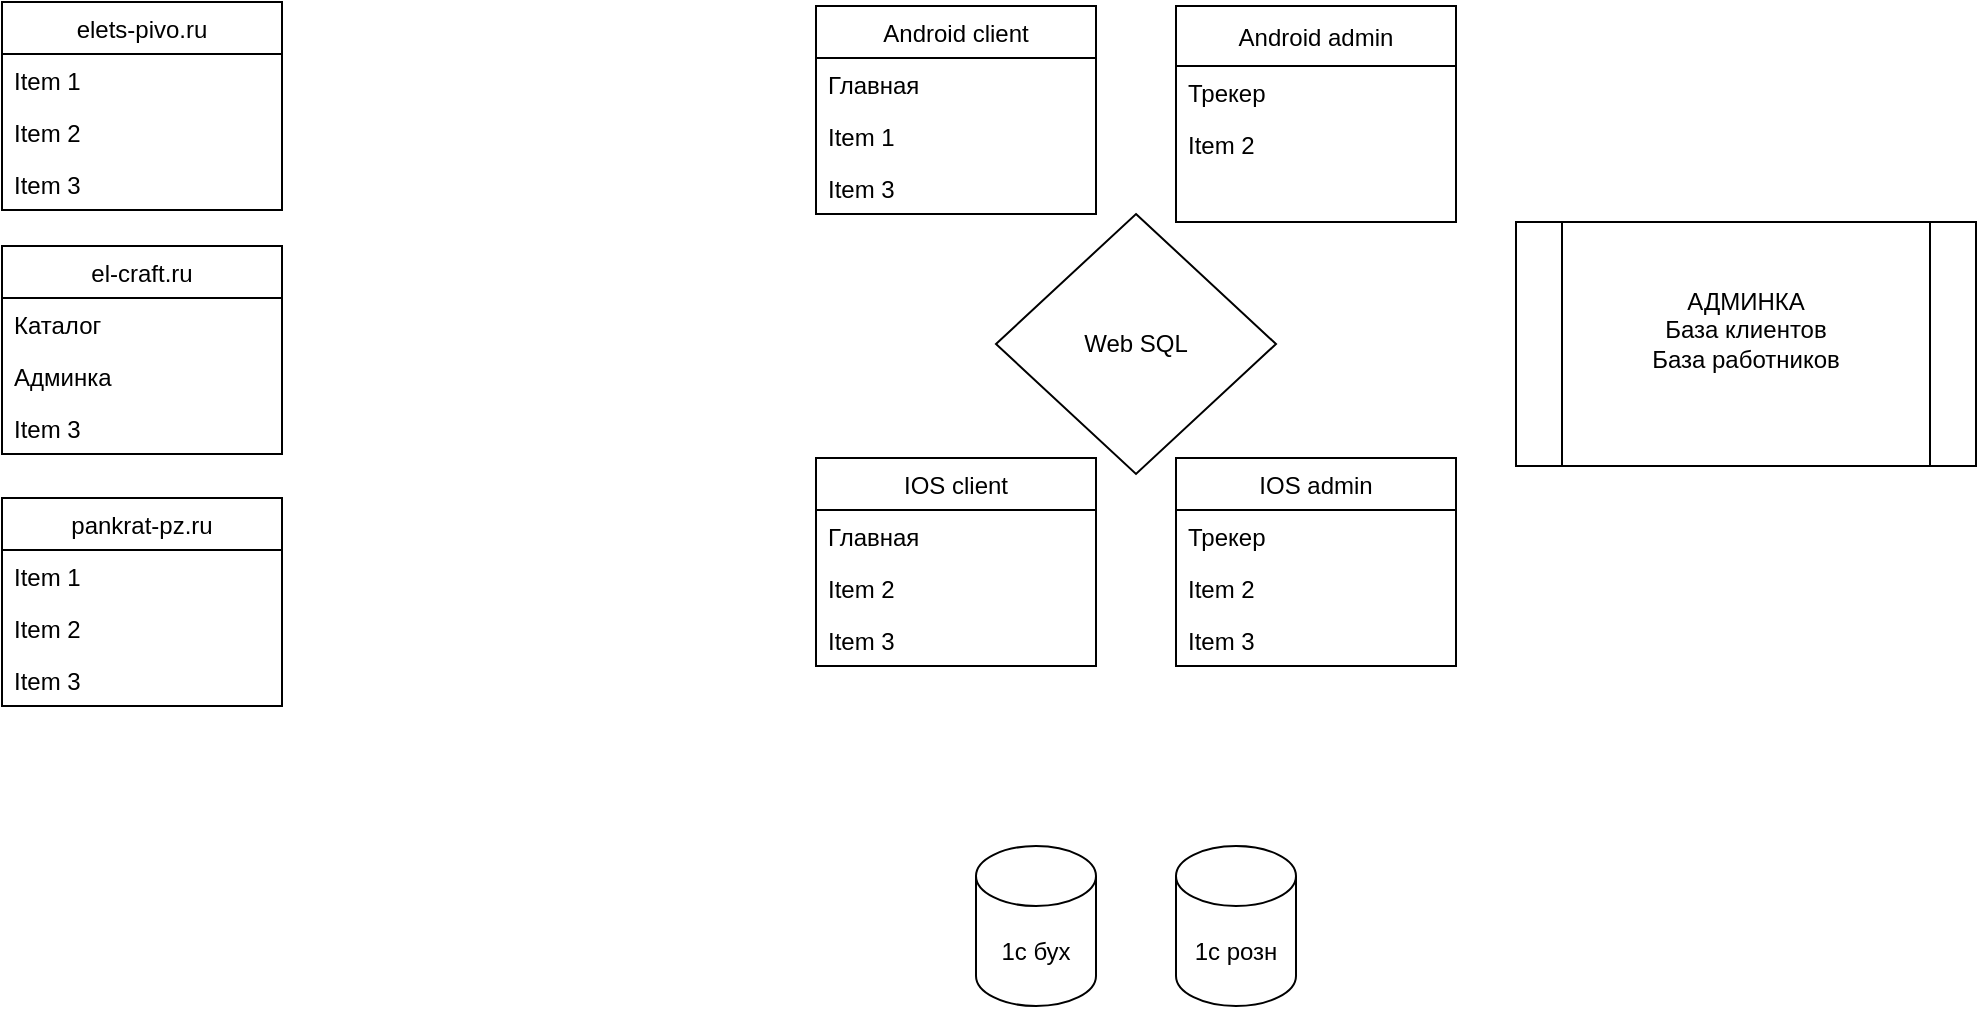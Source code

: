 <mxfile version="14.8.5" type="github">
  <diagram id="C5RBs43oDa-KdzZeNtuy" name="Page-1">
    <mxGraphModel dx="4721" dy="2940" grid="1" gridSize="10" guides="1" tooltips="1" connect="1" arrows="1" fold="1" page="1" pageScale="1" pageWidth="827" pageHeight="1169" math="0" shadow="0">
      <root>
        <mxCell id="WIyWlLk6GJQsqaUBKTNV-0" />
        <mxCell id="WIyWlLk6GJQsqaUBKTNV-1" parent="WIyWlLk6GJQsqaUBKTNV-0" />
        <mxCell id="-sns4NqIji67uF8h9QIk-0" value="Android admin" style="swimlane;fontStyle=0;childLayout=stackLayout;horizontal=1;startSize=30;horizontalStack=0;resizeParent=1;resizeParentMax=0;resizeLast=0;collapsible=1;marginBottom=0;" vertex="1" parent="WIyWlLk6GJQsqaUBKTNV-1">
          <mxGeometry x="-240" y="-190" width="140" height="108" as="geometry">
            <mxRectangle x="-240" y="-190" width="110" height="30" as="alternateBounds" />
          </mxGeometry>
        </mxCell>
        <mxCell id="-sns4NqIji67uF8h9QIk-1" value="Трекер" style="text;strokeColor=none;fillColor=none;align=left;verticalAlign=top;spacingLeft=4;spacingRight=4;overflow=hidden;rotatable=0;points=[[0,0.5],[1,0.5]];portConstraint=eastwest;" vertex="1" parent="-sns4NqIji67uF8h9QIk-0">
          <mxGeometry y="30" width="140" height="26" as="geometry" />
        </mxCell>
        <mxCell id="-sns4NqIji67uF8h9QIk-2" value="Item 2" style="text;strokeColor=none;fillColor=none;align=left;verticalAlign=top;spacingLeft=4;spacingRight=4;overflow=hidden;rotatable=0;points=[[0,0.5],[1,0.5]];portConstraint=eastwest;" vertex="1" parent="-sns4NqIji67uF8h9QIk-0">
          <mxGeometry y="56" width="140" height="26" as="geometry" />
        </mxCell>
        <mxCell id="-sns4NqIji67uF8h9QIk-3" value="&#xa;&#xa;&#xa;" style="text;strokeColor=none;fillColor=none;align=left;verticalAlign=top;spacingLeft=4;spacingRight=4;overflow=hidden;rotatable=0;points=[[0,0.5],[1,0.5]];portConstraint=eastwest;" vertex="1" parent="-sns4NqIji67uF8h9QIk-0">
          <mxGeometry y="82" width="140" height="26" as="geometry" />
        </mxCell>
        <mxCell id="-sns4NqIji67uF8h9QIk-4" value="Android client" style="swimlane;fontStyle=0;childLayout=stackLayout;horizontal=1;startSize=26;horizontalStack=0;resizeParent=1;resizeParentMax=0;resizeLast=0;collapsible=1;marginBottom=0;" vertex="1" parent="WIyWlLk6GJQsqaUBKTNV-1">
          <mxGeometry x="-420" y="-190" width="140" height="104" as="geometry">
            <mxRectangle x="-420" y="-190" width="100" height="26" as="alternateBounds" />
          </mxGeometry>
        </mxCell>
        <mxCell id="-sns4NqIji67uF8h9QIk-6" value="Главная" style="text;strokeColor=none;fillColor=none;align=left;verticalAlign=top;spacingLeft=4;spacingRight=4;overflow=hidden;rotatable=0;points=[[0,0.5],[1,0.5]];portConstraint=eastwest;" vertex="1" parent="-sns4NqIji67uF8h9QIk-4">
          <mxGeometry y="26" width="140" height="26" as="geometry" />
        </mxCell>
        <mxCell id="-sns4NqIji67uF8h9QIk-5" value="Item 1" style="text;strokeColor=none;fillColor=none;align=left;verticalAlign=top;spacingLeft=4;spacingRight=4;overflow=hidden;rotatable=0;points=[[0,0.5],[1,0.5]];portConstraint=eastwest;" vertex="1" parent="-sns4NqIji67uF8h9QIk-4">
          <mxGeometry y="52" width="140" height="26" as="geometry" />
        </mxCell>
        <mxCell id="-sns4NqIji67uF8h9QIk-7" value="Item 3" style="text;strokeColor=none;fillColor=none;align=left;verticalAlign=top;spacingLeft=4;spacingRight=4;overflow=hidden;rotatable=0;points=[[0,0.5],[1,0.5]];portConstraint=eastwest;" vertex="1" parent="-sns4NqIji67uF8h9QIk-4">
          <mxGeometry y="78" width="140" height="26" as="geometry" />
        </mxCell>
        <mxCell id="-sns4NqIji67uF8h9QIk-8" value="IOS admin" style="swimlane;fontStyle=0;childLayout=stackLayout;horizontal=1;startSize=26;horizontalStack=0;resizeParent=1;resizeParentMax=0;resizeLast=0;collapsible=1;marginBottom=0;" vertex="1" parent="WIyWlLk6GJQsqaUBKTNV-1">
          <mxGeometry x="-240" y="36" width="140" height="104" as="geometry" />
        </mxCell>
        <mxCell id="-sns4NqIji67uF8h9QIk-9" value="Трекер&#xa;" style="text;strokeColor=none;fillColor=none;align=left;verticalAlign=top;spacingLeft=4;spacingRight=4;overflow=hidden;rotatable=0;points=[[0,0.5],[1,0.5]];portConstraint=eastwest;" vertex="1" parent="-sns4NqIji67uF8h9QIk-8">
          <mxGeometry y="26" width="140" height="26" as="geometry" />
        </mxCell>
        <mxCell id="-sns4NqIji67uF8h9QIk-10" value="Item 2" style="text;strokeColor=none;fillColor=none;align=left;verticalAlign=top;spacingLeft=4;spacingRight=4;overflow=hidden;rotatable=0;points=[[0,0.5],[1,0.5]];portConstraint=eastwest;" vertex="1" parent="-sns4NqIji67uF8h9QIk-8">
          <mxGeometry y="52" width="140" height="26" as="geometry" />
        </mxCell>
        <mxCell id="-sns4NqIji67uF8h9QIk-11" value="Item 3" style="text;strokeColor=none;fillColor=none;align=left;verticalAlign=top;spacingLeft=4;spacingRight=4;overflow=hidden;rotatable=0;points=[[0,0.5],[1,0.5]];portConstraint=eastwest;" vertex="1" parent="-sns4NqIji67uF8h9QIk-8">
          <mxGeometry y="78" width="140" height="26" as="geometry" />
        </mxCell>
        <mxCell id="-sns4NqIji67uF8h9QIk-12" value="IOS client" style="swimlane;fontStyle=0;childLayout=stackLayout;horizontal=1;startSize=26;horizontalStack=0;resizeParent=1;resizeParentMax=0;resizeLast=0;collapsible=1;marginBottom=0;" vertex="1" parent="WIyWlLk6GJQsqaUBKTNV-1">
          <mxGeometry x="-420" y="36" width="140" height="104" as="geometry" />
        </mxCell>
        <mxCell id="-sns4NqIji67uF8h9QIk-13" value="Главная" style="text;strokeColor=none;fillColor=none;align=left;verticalAlign=top;spacingLeft=4;spacingRight=4;overflow=hidden;rotatable=0;points=[[0,0.5],[1,0.5]];portConstraint=eastwest;" vertex="1" parent="-sns4NqIji67uF8h9QIk-12">
          <mxGeometry y="26" width="140" height="26" as="geometry" />
        </mxCell>
        <mxCell id="-sns4NqIji67uF8h9QIk-14" value="Item 2" style="text;strokeColor=none;fillColor=none;align=left;verticalAlign=top;spacingLeft=4;spacingRight=4;overflow=hidden;rotatable=0;points=[[0,0.5],[1,0.5]];portConstraint=eastwest;" vertex="1" parent="-sns4NqIji67uF8h9QIk-12">
          <mxGeometry y="52" width="140" height="26" as="geometry" />
        </mxCell>
        <mxCell id="-sns4NqIji67uF8h9QIk-15" value="Item 3" style="text;strokeColor=none;fillColor=none;align=left;verticalAlign=top;spacingLeft=4;spacingRight=4;overflow=hidden;rotatable=0;points=[[0,0.5],[1,0.5]];portConstraint=eastwest;" vertex="1" parent="-sns4NqIji67uF8h9QIk-12">
          <mxGeometry y="78" width="140" height="26" as="geometry" />
        </mxCell>
        <mxCell id="-sns4NqIji67uF8h9QIk-16" value="&lt;div&gt;&lt;br&gt;&lt;/div&gt;&lt;div&gt;Web SQL&lt;/div&gt;&lt;div&gt;&lt;br&gt;&lt;/div&gt;" style="rhombus;whiteSpace=wrap;html=1;" vertex="1" parent="WIyWlLk6GJQsqaUBKTNV-1">
          <mxGeometry x="-330" y="-86" width="140" height="130" as="geometry" />
        </mxCell>
        <mxCell id="-sns4NqIji67uF8h9QIk-17" value="1c бух" style="shape=cylinder3;whiteSpace=wrap;html=1;boundedLbl=1;backgroundOutline=1;size=15;" vertex="1" parent="WIyWlLk6GJQsqaUBKTNV-1">
          <mxGeometry x="-340" y="230" width="60" height="80" as="geometry" />
        </mxCell>
        <mxCell id="-sns4NqIji67uF8h9QIk-18" value="1с розн" style="shape=cylinder3;whiteSpace=wrap;html=1;boundedLbl=1;backgroundOutline=1;size=15;" vertex="1" parent="WIyWlLk6GJQsqaUBKTNV-1">
          <mxGeometry x="-240" y="230" width="60" height="80" as="geometry" />
        </mxCell>
        <mxCell id="-sns4NqIji67uF8h9QIk-19" value="&lt;div&gt;АДМИНКА&lt;/div&gt;&lt;div&gt; База клиентов&lt;/div&gt;&lt;div&gt;База работников&lt;br&gt;&lt;/div&gt;&lt;div&gt;&lt;br&gt;&lt;/div&gt;" style="shape=process;whiteSpace=wrap;html=1;backgroundOutline=1;" vertex="1" parent="WIyWlLk6GJQsqaUBKTNV-1">
          <mxGeometry x="-70" y="-82" width="230" height="122" as="geometry" />
        </mxCell>
        <mxCell id="-sns4NqIji67uF8h9QIk-21" value="el-craft.ru" style="swimlane;fontStyle=0;childLayout=stackLayout;horizontal=1;startSize=26;horizontalStack=0;resizeParent=1;resizeParentMax=0;resizeLast=0;collapsible=1;marginBottom=0;" vertex="1" parent="WIyWlLk6GJQsqaUBKTNV-1">
          <mxGeometry x="-827" y="-70" width="140" height="104" as="geometry" />
        </mxCell>
        <mxCell id="-sns4NqIji67uF8h9QIk-22" value="Каталог" style="text;strokeColor=none;fillColor=none;align=left;verticalAlign=top;spacingLeft=4;spacingRight=4;overflow=hidden;rotatable=0;points=[[0,0.5],[1,0.5]];portConstraint=eastwest;" vertex="1" parent="-sns4NqIji67uF8h9QIk-21">
          <mxGeometry y="26" width="140" height="26" as="geometry" />
        </mxCell>
        <mxCell id="-sns4NqIji67uF8h9QIk-23" value="Админка" style="text;strokeColor=none;fillColor=none;align=left;verticalAlign=top;spacingLeft=4;spacingRight=4;overflow=hidden;rotatable=0;points=[[0,0.5],[1,0.5]];portConstraint=eastwest;" vertex="1" parent="-sns4NqIji67uF8h9QIk-21">
          <mxGeometry y="52" width="140" height="26" as="geometry" />
        </mxCell>
        <mxCell id="-sns4NqIji67uF8h9QIk-24" value="Item 3" style="text;strokeColor=none;fillColor=none;align=left;verticalAlign=top;spacingLeft=4;spacingRight=4;overflow=hidden;rotatable=0;points=[[0,0.5],[1,0.5]];portConstraint=eastwest;" vertex="1" parent="-sns4NqIji67uF8h9QIk-21">
          <mxGeometry y="78" width="140" height="26" as="geometry" />
        </mxCell>
        <mxCell id="-sns4NqIji67uF8h9QIk-25" value="elets-pivo.ru" style="swimlane;fontStyle=0;childLayout=stackLayout;horizontal=1;startSize=26;horizontalStack=0;resizeParent=1;resizeParentMax=0;resizeLast=0;collapsible=1;marginBottom=0;" vertex="1" parent="WIyWlLk6GJQsqaUBKTNV-1">
          <mxGeometry x="-827" y="-192" width="140" height="104" as="geometry" />
        </mxCell>
        <mxCell id="-sns4NqIji67uF8h9QIk-26" value="Item 1" style="text;strokeColor=none;fillColor=none;align=left;verticalAlign=top;spacingLeft=4;spacingRight=4;overflow=hidden;rotatable=0;points=[[0,0.5],[1,0.5]];portConstraint=eastwest;" vertex="1" parent="-sns4NqIji67uF8h9QIk-25">
          <mxGeometry y="26" width="140" height="26" as="geometry" />
        </mxCell>
        <mxCell id="-sns4NqIji67uF8h9QIk-27" value="Item 2" style="text;strokeColor=none;fillColor=none;align=left;verticalAlign=top;spacingLeft=4;spacingRight=4;overflow=hidden;rotatable=0;points=[[0,0.5],[1,0.5]];portConstraint=eastwest;" vertex="1" parent="-sns4NqIji67uF8h9QIk-25">
          <mxGeometry y="52" width="140" height="26" as="geometry" />
        </mxCell>
        <mxCell id="-sns4NqIji67uF8h9QIk-28" value="Item 3" style="text;strokeColor=none;fillColor=none;align=left;verticalAlign=top;spacingLeft=4;spacingRight=4;overflow=hidden;rotatable=0;points=[[0,0.5],[1,0.5]];portConstraint=eastwest;" vertex="1" parent="-sns4NqIji67uF8h9QIk-25">
          <mxGeometry y="78" width="140" height="26" as="geometry" />
        </mxCell>
        <mxCell id="-sns4NqIji67uF8h9QIk-29" value="pankrat-pz.ru" style="swimlane;fontStyle=0;childLayout=stackLayout;horizontal=1;startSize=26;horizontalStack=0;resizeParent=1;resizeParentMax=0;resizeLast=0;collapsible=1;marginBottom=0;" vertex="1" parent="WIyWlLk6GJQsqaUBKTNV-1">
          <mxGeometry x="-827" y="56" width="140" height="104" as="geometry" />
        </mxCell>
        <mxCell id="-sns4NqIji67uF8h9QIk-30" value="Item 1" style="text;strokeColor=none;fillColor=none;align=left;verticalAlign=top;spacingLeft=4;spacingRight=4;overflow=hidden;rotatable=0;points=[[0,0.5],[1,0.5]];portConstraint=eastwest;" vertex="1" parent="-sns4NqIji67uF8h9QIk-29">
          <mxGeometry y="26" width="140" height="26" as="geometry" />
        </mxCell>
        <mxCell id="-sns4NqIji67uF8h9QIk-31" value="Item 2" style="text;strokeColor=none;fillColor=none;align=left;verticalAlign=top;spacingLeft=4;spacingRight=4;overflow=hidden;rotatable=0;points=[[0,0.5],[1,0.5]];portConstraint=eastwest;" vertex="1" parent="-sns4NqIji67uF8h9QIk-29">
          <mxGeometry y="52" width="140" height="26" as="geometry" />
        </mxCell>
        <mxCell id="-sns4NqIji67uF8h9QIk-32" value="Item 3" style="text;strokeColor=none;fillColor=none;align=left;verticalAlign=top;spacingLeft=4;spacingRight=4;overflow=hidden;rotatable=0;points=[[0,0.5],[1,0.5]];portConstraint=eastwest;" vertex="1" parent="-sns4NqIji67uF8h9QIk-29">
          <mxGeometry y="78" width="140" height="26" as="geometry" />
        </mxCell>
      </root>
    </mxGraphModel>
  </diagram>
</mxfile>
